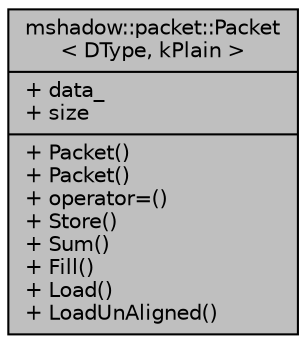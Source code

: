 digraph "mshadow::packet::Packet&lt; DType, kPlain &gt;"
{
 // LATEX_PDF_SIZE
  edge [fontname="Helvetica",fontsize="10",labelfontname="Helvetica",labelfontsize="10"];
  node [fontname="Helvetica",fontsize="10",shape=record];
  Node1 [label="{mshadow::packet::Packet\l\< DType, kPlain \>\n|+ data_\l+ size\l|+ Packet()\l+ Packet()\l+ operator=()\l+ Store()\l+ Sum()\l+ Fill()\l+ Load()\l+ LoadUnAligned()\l}",height=0.2,width=0.4,color="black", fillcolor="grey75", style="filled", fontcolor="black",tooltip=" "];
}
